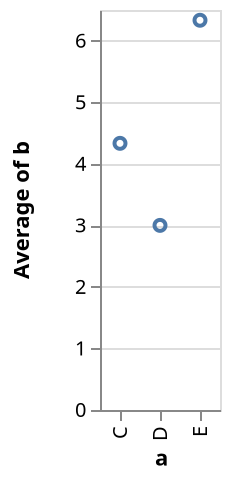 {
  "$schema": "https://vega.github.io/schema/vega/v4.json",
  "autosize": "pad",
  "padding": 5,
  "height": 200,
  "style": "cell",
  "data": [
    {
      "name": "source_0",
      "values": [
        {"a": "C", "b": 2},
        {"a": "C", "b": 7},
        {"a": "C", "b": 4},
        {"a": "D", "b": 1},
        {"a": "D", "b": 2},
        {"a": "D", "b": 6},
        {"a": "E", "b": 8},
        {"a": "E", "b": 4},
        {"a": "E", "b": 7}
      ]
    },
    {
      "name": "data_0",
      "source": "source_0",
      "transform": [
        {
          "type": "aggregate",
          "groupby": ["a"],
          "ops": ["average"],
          "fields": ["b"],
          "as": ["average_b"]
        }
      ]
    }
  ],
  "signals": [
    {"name": "x_step", "value": 20},
    {
      "name": "width",
      "update": "bandspace(domain('x').length, 1, 0.5) * x_step"
    }
  ],
  "marks": [
    {
      "name": "marks",
      "type": "symbol",
      "style": ["point"],
      "from": {"data": "data_0"},
      "encode": {
        "update": {
          "fill": [
            {
              "test": "datum[\"average_b\"] === null || isNaN(datum[\"average_b\"])",
              "value": null
            },
            {"value": "transparent"}
          ],
          "stroke": [
            {
              "test": "datum[\"average_b\"] === null || isNaN(datum[\"average_b\"])",
              "value": null
            },
            {"value": "#4c78a8"}
          ],
          "tooltip": {
            "signal": "{\"a\": ''+datum[\"a\"], \"Average of b\": format(datum[\"average_b\"], \"\")}"
          },
          "x": {"scale": "x", "field": "a"},
          "y": {"scale": "y", "field": "average_b"}
        }
      }
    }
  ],
  "scales": [
    {
      "name": "x",
      "type": "point",
      "domain": {"data": "data_0", "field": "a", "sort": true},
      "range": {"step": {"signal": "x_step"}},
      "padding": 0.5
    },
    {
      "name": "y",
      "type": "linear",
      "domain": {"data": "data_0", "field": "average_b"},
      "range": [{"signal": "height"}, 0],
      "nice": true,
      "zero": true
    }
  ],
  "axes": [
    {
      "scale": "x",
      "orient": "bottom",
      "grid": false,
      "title": "a",
      "labelAlign": "right",
      "labelAngle": 270,
      "labelBaseline": "middle",
      "zindex": 1
    },
    {
      "scale": "y",
      "orient": "left",
      "grid": false,
      "title": "Average of b",
      "labelOverlap": true,
      "tickCount": {"signal": "floor(height/40) + 1"},
      "zindex": 1
    },
    {
      "scale": "y",
      "orient": "left",
      "gridScale": "x",
      "grid": true,
      "tickCount": {"signal": "floor(height/40) + 1"},
      "domain": false,
      "labels": false,
      "maxExtent": 0,
      "minExtent": 0,
      "ticks": false,
      "zindex": 0
    }
  ],
  "config": {"axisY": {"minExtent": 30}}
}

